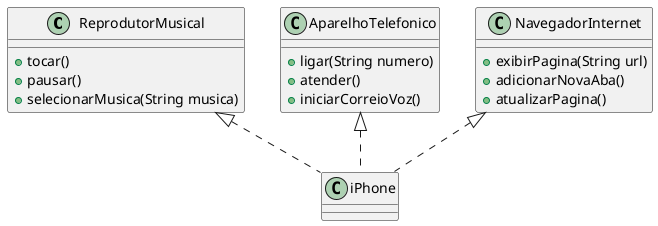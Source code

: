 @startuml   

class ReprodutorMusical {
    +tocar()
    +pausar()
    +selecionarMusica(String musica)
}

class AparelhoTelefonico {
    +ligar(String numero)
    +atender()
    +iniciarCorreioVoz()
}

class NavegadorInternet {
    +exibirPagina(String url)
    +adicionarNovaAba()
    +atualizarPagina()
}

class iPhone implements ReprodutorMusical, AparelhoTelefonico, NavegadorInternet
@enduml
